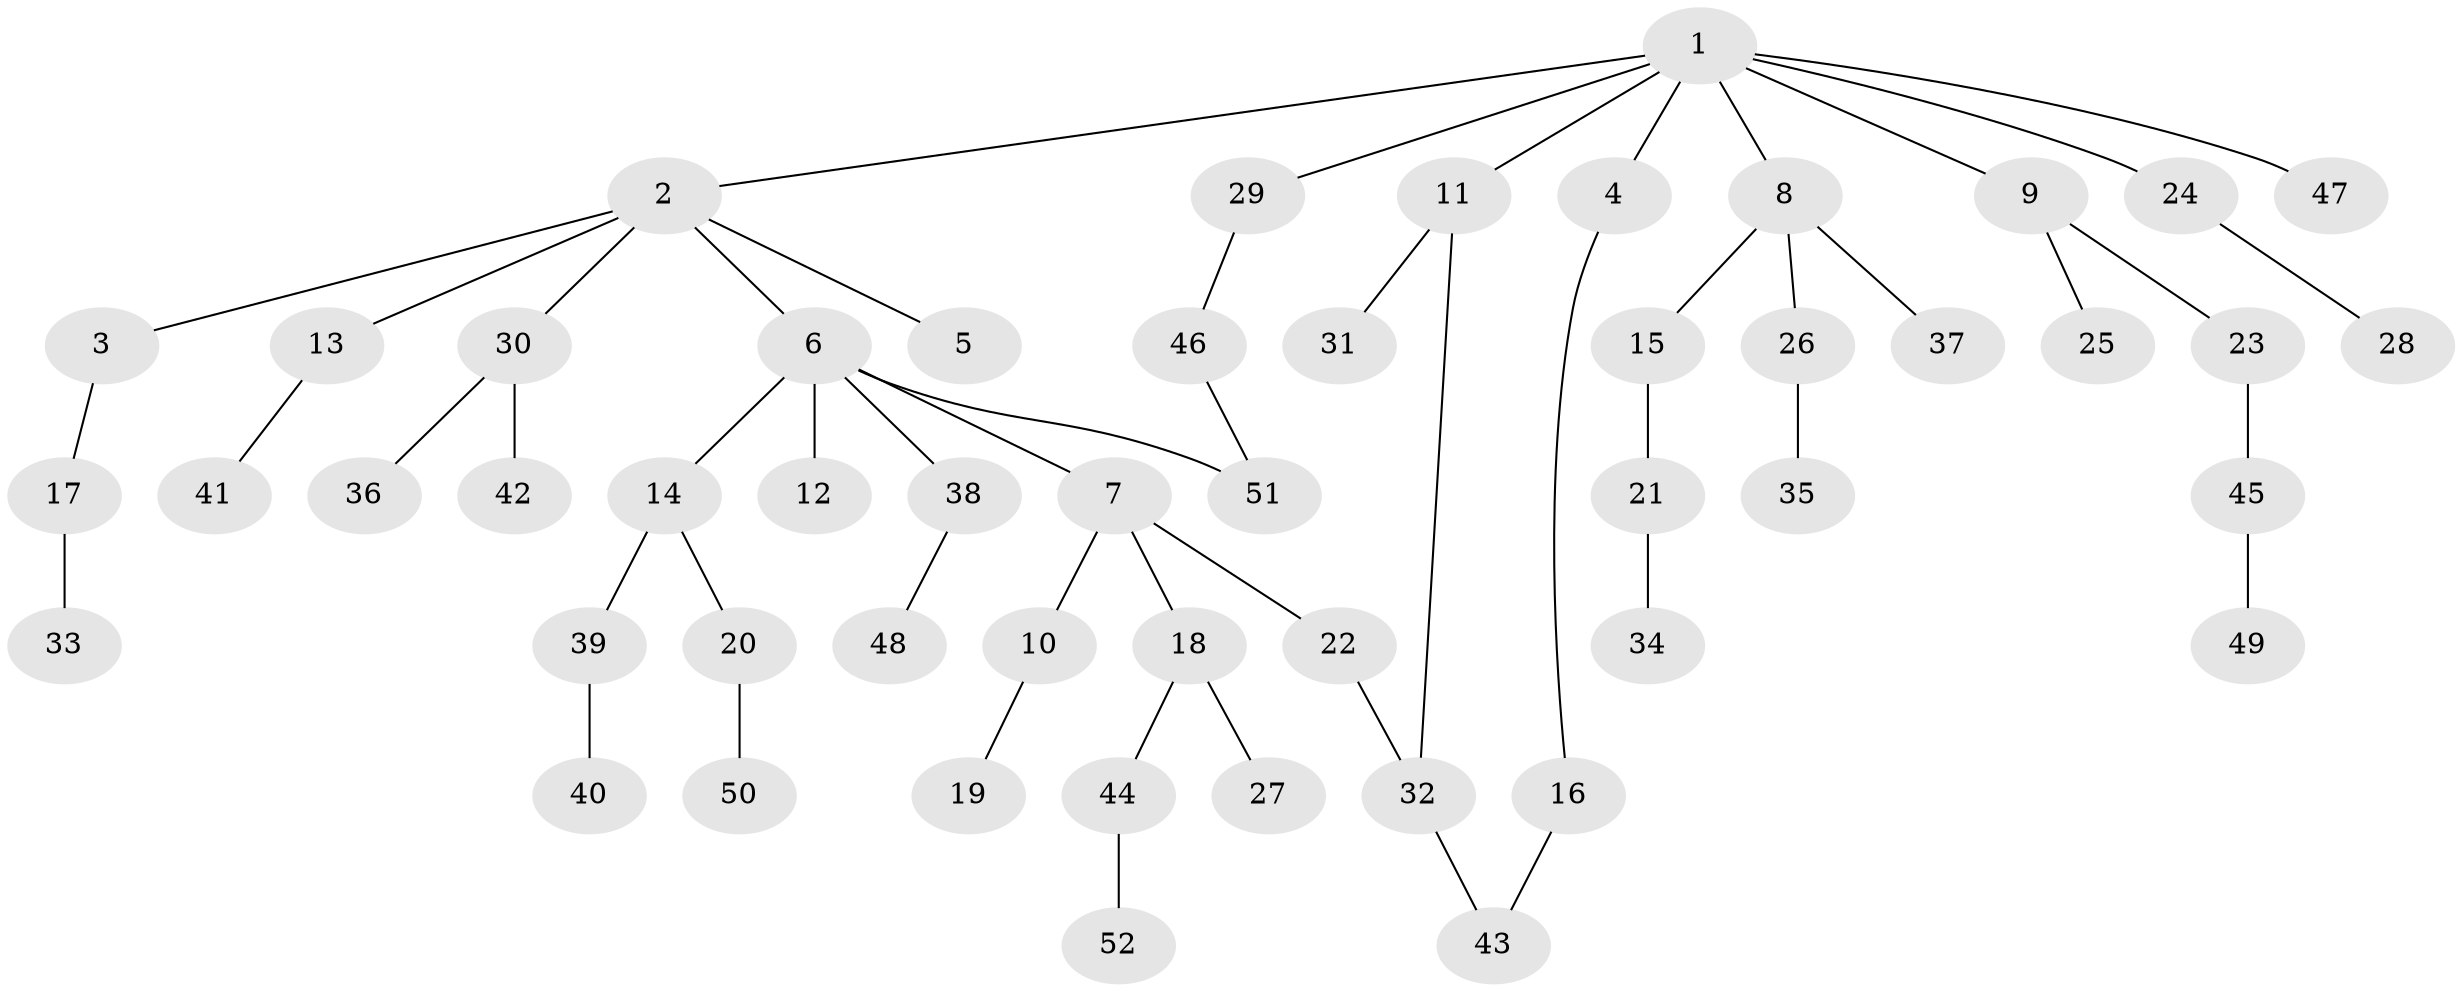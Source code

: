 // Generated by graph-tools (version 1.1) at 2025/34/03/09/25 02:34:34]
// undirected, 52 vertices, 54 edges
graph export_dot {
graph [start="1"]
  node [color=gray90,style=filled];
  1;
  2;
  3;
  4;
  5;
  6;
  7;
  8;
  9;
  10;
  11;
  12;
  13;
  14;
  15;
  16;
  17;
  18;
  19;
  20;
  21;
  22;
  23;
  24;
  25;
  26;
  27;
  28;
  29;
  30;
  31;
  32;
  33;
  34;
  35;
  36;
  37;
  38;
  39;
  40;
  41;
  42;
  43;
  44;
  45;
  46;
  47;
  48;
  49;
  50;
  51;
  52;
  1 -- 2;
  1 -- 4;
  1 -- 8;
  1 -- 9;
  1 -- 11;
  1 -- 24;
  1 -- 29;
  1 -- 47;
  2 -- 3;
  2 -- 5;
  2 -- 6;
  2 -- 13;
  2 -- 30;
  3 -- 17;
  4 -- 16;
  6 -- 7;
  6 -- 12;
  6 -- 14;
  6 -- 38;
  6 -- 51;
  7 -- 10;
  7 -- 18;
  7 -- 22;
  8 -- 15;
  8 -- 26;
  8 -- 37;
  9 -- 23;
  9 -- 25;
  10 -- 19;
  11 -- 31;
  11 -- 32;
  13 -- 41;
  14 -- 20;
  14 -- 39;
  15 -- 21;
  16 -- 43;
  17 -- 33;
  18 -- 27;
  18 -- 44;
  20 -- 50;
  21 -- 34;
  22 -- 32;
  23 -- 45;
  24 -- 28;
  26 -- 35;
  29 -- 46;
  30 -- 36;
  30 -- 42;
  32 -- 43;
  38 -- 48;
  39 -- 40;
  44 -- 52;
  45 -- 49;
  46 -- 51;
}
